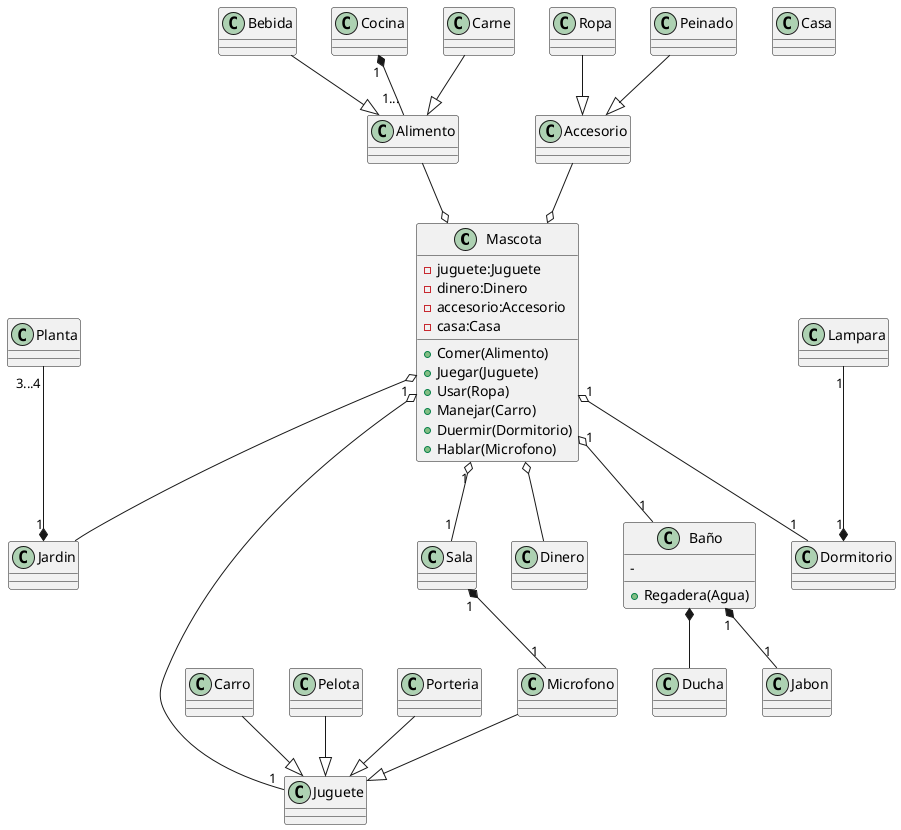 @startuml

class Mascota 
{
    -juguete:Juguete
    -dinero:Dinero
    -accesorio:Accesorio
    -casa:Casa
    +Comer(Alimento)
    +Juegar(Juguete)
    +Usar(Ropa)
    +Manejar(Carro)
    +Duermir(Dormitorio)
    +Hablar(Microfono)
}
class Alimento 
class Casa
class Carro 
class Juguete
class Pelota
class Porteria  
class Bebida  
class Accesorio 
class Ropa 
class Jardin 
class Microfono
class Peinado
class Dinero 
class Baño 
{
    -
    +Regadera(Agua)

}
class Dormitorio 
class Lampara 
class Planta
class Cocina 
class Ducha
class Sala 
class Jabon 

Baño "1" *-- "1" Jabon
Mascota "1" o-- "1" Sala 
Sala "1" *-- "1" Microfono 
Baño *-- Ducha
Cocina "1" *-- "1..." Alimento
Planta "3...4" --* "1" Jardin
Mascota "1" o-- "1" Dormitorio
Lampara "1" --* "1" Dormitorio
Mascota "1" o-- "1" Baño
Mascota o-- Dinero 
Peinado --|> Accesorio
Microfono --|> Juguete  
Alimento --o Mascota 
Mascota "1" o-- "1" Juguete
Pelota --|> Juguete
Carne --|> Alimento
Porteria --|> Juguete 
Carro --|> Juguete 
Bebida --|> Alimento 
Accesorio --o Mascota 
Ropa --|> Accesorio
Mascota o-- Jardin 

@enduml

